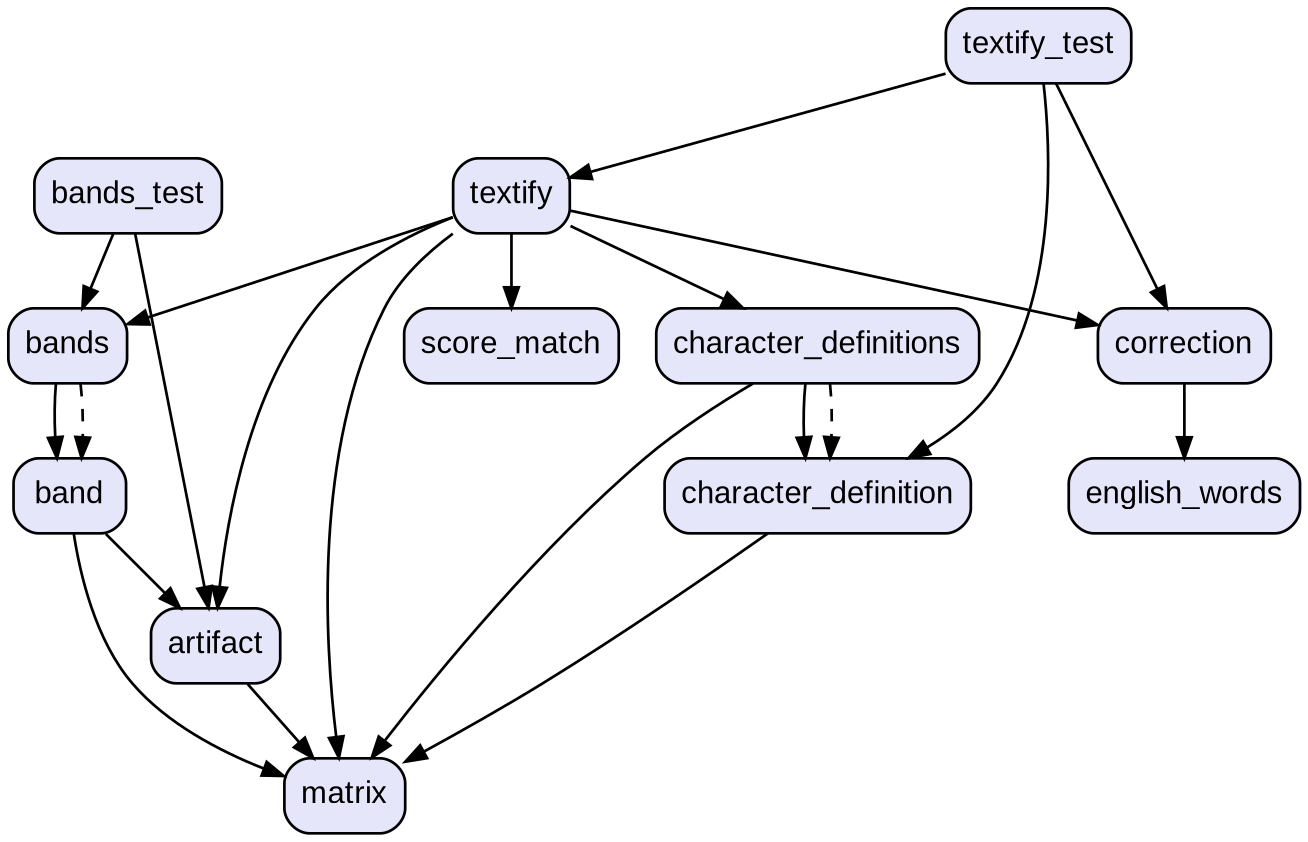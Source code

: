 digraph "" {
  graph [style=rounded fontname="Arial Black" fontsize=13 penwidth=2.6];
  node [shape=rect style="filled,rounded" fontname=Arial fontsize=15 fillcolor=Lavender penwidth=1.3];
  edge [penwidth=1.3];
  "/test/textify_test.dart" [label="textify_test"];
  "/test/bands_test.dart" [label="bands_test"];
  "/lib/band.dart" [label="band"];
  "/lib/artifact.dart" [label="artifact"];
  "/lib/score_match.dart" [label="score_match"];
  "/lib/character_definition.dart" [label="character_definition"];
  "/lib/textify.dart" [label="textify"];
  "/lib/matrix.dart" [label="matrix"];
  "/lib/character_definitions.dart" [label="character_definitions"];
  "/lib/correction.dart" [label="correction"];
  "/lib/english_words.dart" [label="english_words"];
  "/lib/bands.dart" [label="bands"];
  "/test/textify_test.dart" -> "/lib/character_definition.dart";
  "/test/textify_test.dart" -> "/lib/correction.dart";
  "/test/textify_test.dart" -> "/lib/textify.dart";
  "/test/bands_test.dart" -> "/lib/artifact.dart";
  "/test/bands_test.dart" -> "/lib/bands.dart";
  "/lib/band.dart" -> "/lib/artifact.dart";
  "/lib/band.dart" -> "/lib/matrix.dart";
  "/lib/artifact.dart" -> "/lib/matrix.dart";
  "/lib/character_definition.dart" -> "/lib/matrix.dart";
  "/lib/textify.dart" -> "/lib/artifact.dart";
  "/lib/textify.dart" -> "/lib/bands.dart";
  "/lib/textify.dart" -> "/lib/character_definitions.dart";
  "/lib/textify.dart" -> "/lib/correction.dart";
  "/lib/textify.dart" -> "/lib/matrix.dart";
  "/lib/textify.dart" -> "/lib/score_match.dart";
  "/lib/character_definitions.dart" -> "/lib/character_definition.dart";
  "/lib/character_definitions.dart" -> "/lib/matrix.dart";
  "/lib/character_definitions.dart" -> "/lib/character_definition.dart" [style=dashed];
  "/lib/correction.dart" -> "/lib/english_words.dart";
  "/lib/bands.dart" -> "/lib/band.dart";
  "/lib/bands.dart" -> "/lib/band.dart" [style=dashed];
}
